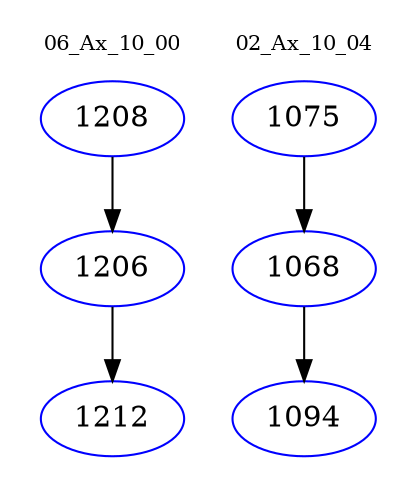 digraph{
subgraph cluster_0 {
color = white
label = "06_Ax_10_00";
fontsize=10;
T0_1208 [label="1208", color="blue"]
T0_1208 -> T0_1206 [color="black"]
T0_1206 [label="1206", color="blue"]
T0_1206 -> T0_1212 [color="black"]
T0_1212 [label="1212", color="blue"]
}
subgraph cluster_1 {
color = white
label = "02_Ax_10_04";
fontsize=10;
T1_1075 [label="1075", color="blue"]
T1_1075 -> T1_1068 [color="black"]
T1_1068 [label="1068", color="blue"]
T1_1068 -> T1_1094 [color="black"]
T1_1094 [label="1094", color="blue"]
}
}
